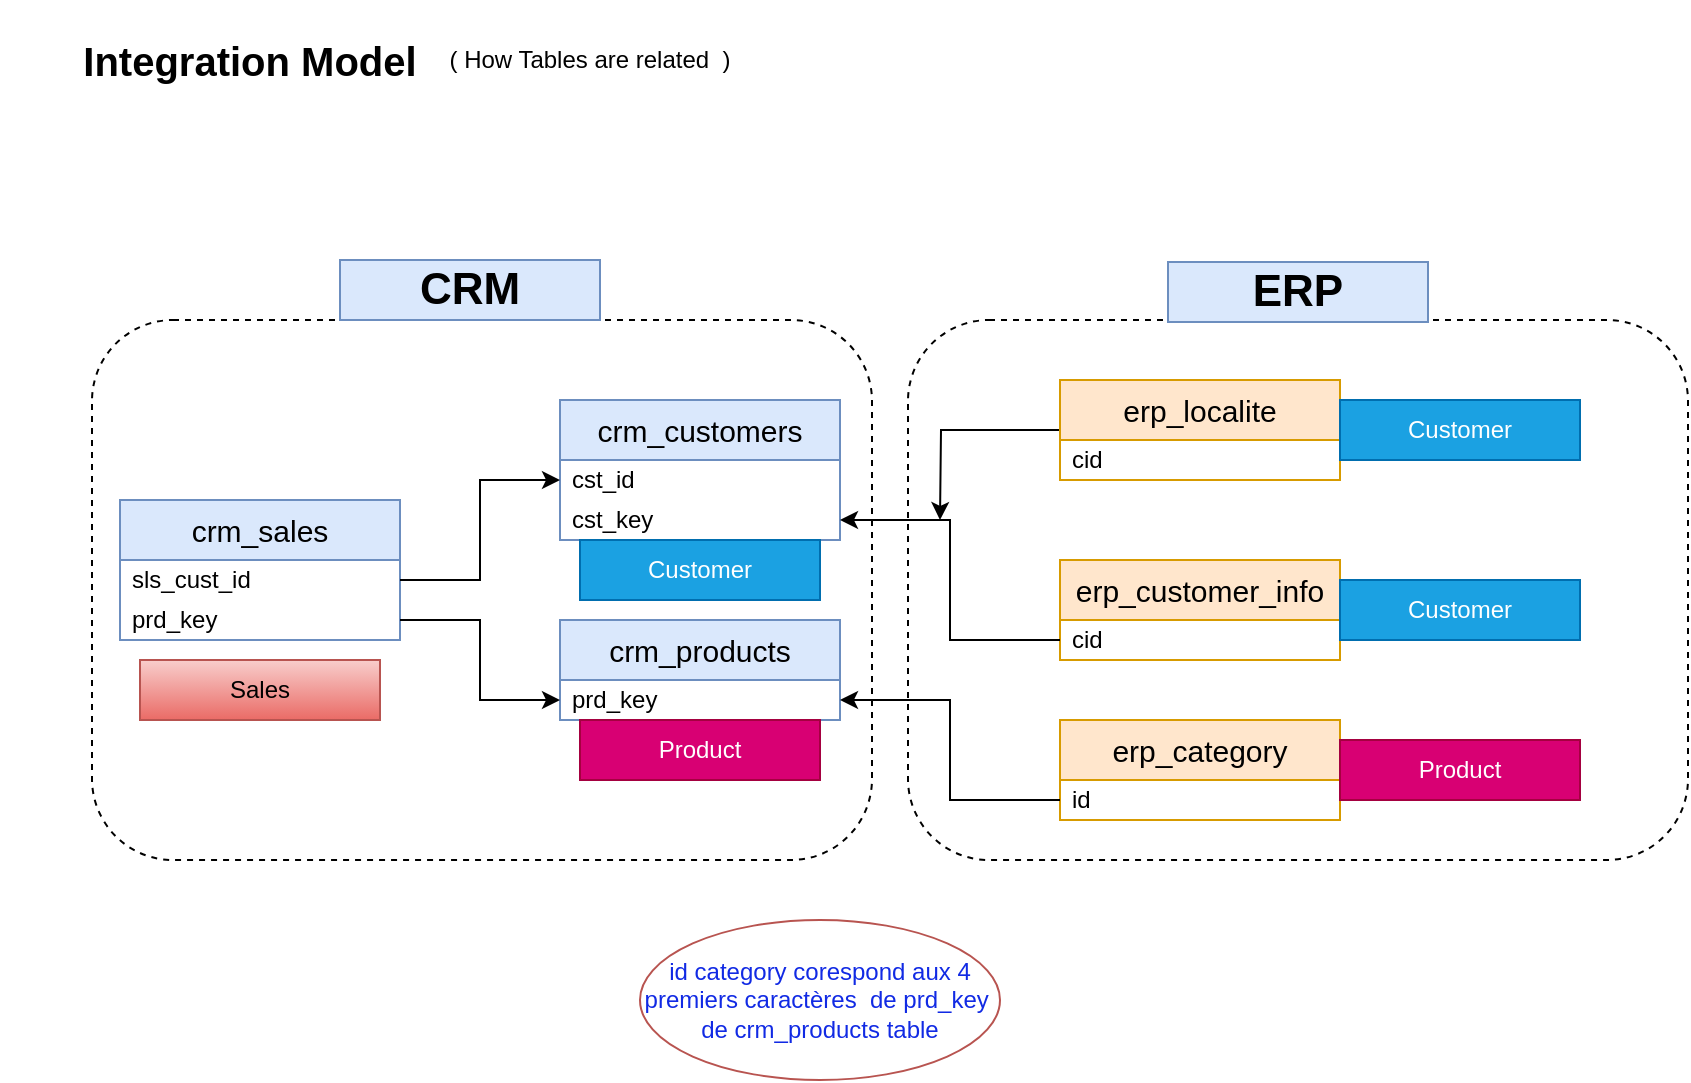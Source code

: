 <mxfile version="26.2.2">
  <diagram name="Page-1" id="YlLWpjYXzvyAv15spiQE">
    <mxGraphModel dx="1871" dy="634" grid="1" gridSize="10" guides="1" tooltips="1" connect="1" arrows="1" fold="1" page="1" pageScale="1" pageWidth="827" pageHeight="1169" math="0" shadow="0">
      <root>
        <mxCell id="0" />
        <mxCell id="1" parent="0" />
        <mxCell id="GU73BiVNuXUofHLvyh32-1" value="Integration Model" style="rounded=0;whiteSpace=wrap;html=1;fontSize=20;fontStyle=1;fillColor=none;strokeColor=none;" parent="1" vertex="1">
          <mxGeometry x="-40" y="130" width="250" height="60" as="geometry" />
        </mxCell>
        <mxCell id="GU73BiVNuXUofHLvyh32-3" value="( How Tables are related&amp;nbsp; )" style="rounded=0;whiteSpace=wrap;html=1;fillColor=none;strokeColor=none;" parent="1" vertex="1">
          <mxGeometry x="170" y="130" width="170" height="60" as="geometry" />
        </mxCell>
        <mxCell id="GU73BiVNuXUofHLvyh32-4" value="crm_sales" style="swimlane;fontStyle=0;childLayout=stackLayout;horizontal=1;startSize=30;horizontalStack=0;resizeParent=1;resizeParentMax=0;resizeLast=0;collapsible=1;marginBottom=0;whiteSpace=wrap;html=1;fillColor=#dae8fc;strokeColor=#6c8ebf;fontSize=15;" parent="1" vertex="1">
          <mxGeometry x="20" y="380" width="140" height="70" as="geometry" />
        </mxCell>
        <mxCell id="GU73BiVNuXUofHLvyh32-5" value="sls_cust_id" style="text;strokeColor=none;fillColor=none;align=left;verticalAlign=middle;spacingLeft=4;spacingRight=4;overflow=hidden;points=[[0,0.5],[1,0.5]];portConstraint=eastwest;rotatable=0;whiteSpace=wrap;html=1;" parent="GU73BiVNuXUofHLvyh32-4" vertex="1">
          <mxGeometry y="30" width="140" height="20" as="geometry" />
        </mxCell>
        <mxCell id="GU73BiVNuXUofHLvyh32-12" value="prd_key" style="text;strokeColor=none;fillColor=none;align=left;verticalAlign=middle;spacingLeft=4;spacingRight=4;overflow=hidden;points=[[0,0.5],[1,0.5]];portConstraint=eastwest;rotatable=0;whiteSpace=wrap;html=1;" parent="GU73BiVNuXUofHLvyh32-4" vertex="1">
          <mxGeometry y="50" width="140" height="20" as="geometry" />
        </mxCell>
        <mxCell id="GU73BiVNuXUofHLvyh32-8" value="crm_products" style="swimlane;fontStyle=0;childLayout=stackLayout;horizontal=1;startSize=30;horizontalStack=0;resizeParent=1;resizeParentMax=0;resizeLast=0;collapsible=1;marginBottom=0;whiteSpace=wrap;html=1;fillColor=#dae8fc;strokeColor=#6c8ebf;fontSize=15;" parent="1" vertex="1">
          <mxGeometry x="240" y="440" width="140" height="50" as="geometry" />
        </mxCell>
        <mxCell id="GU73BiVNuXUofHLvyh32-9" value="prd_key" style="text;strokeColor=none;fillColor=none;align=left;verticalAlign=middle;spacingLeft=4;spacingRight=4;overflow=hidden;points=[[0,0.5],[1,0.5]];portConstraint=eastwest;rotatable=0;whiteSpace=wrap;html=1;" parent="GU73BiVNuXUofHLvyh32-8" vertex="1">
          <mxGeometry y="30" width="140" height="20" as="geometry" />
        </mxCell>
        <mxCell id="GU73BiVNuXUofHLvyh32-10" value="crm_customers" style="swimlane;fontStyle=0;childLayout=stackLayout;horizontal=1;startSize=30;horizontalStack=0;resizeParent=1;resizeParentMax=0;resizeLast=0;collapsible=1;marginBottom=0;whiteSpace=wrap;html=1;fillColor=#dae8fc;strokeColor=#6c8ebf;fontSize=15;" parent="1" vertex="1">
          <mxGeometry x="240" y="330" width="140" height="70" as="geometry" />
        </mxCell>
        <mxCell id="GU73BiVNuXUofHLvyh32-11" value="cst_id" style="text;strokeColor=none;fillColor=none;align=left;verticalAlign=middle;spacingLeft=4;spacingRight=4;overflow=hidden;points=[[0,0.5],[1,0.5]];portConstraint=eastwest;rotatable=0;whiteSpace=wrap;html=1;" parent="GU73BiVNuXUofHLvyh32-10" vertex="1">
          <mxGeometry y="30" width="140" height="20" as="geometry" />
        </mxCell>
        <mxCell id="GU73BiVNuXUofHLvyh32-17" value="cst_key" style="text;strokeColor=none;fillColor=none;align=left;verticalAlign=middle;spacingLeft=4;spacingRight=4;overflow=hidden;points=[[0,0.5],[1,0.5]];portConstraint=eastwest;rotatable=0;whiteSpace=wrap;html=1;" parent="GU73BiVNuXUofHLvyh32-10" vertex="1">
          <mxGeometry y="50" width="140" height="20" as="geometry" />
        </mxCell>
        <mxCell id="GU73BiVNuXUofHLvyh32-15" style="edgeStyle=orthogonalEdgeStyle;rounded=0;orthogonalLoop=1;jettySize=auto;html=1;entryX=0;entryY=0.5;entryDx=0;entryDy=0;" parent="1" source="GU73BiVNuXUofHLvyh32-12" target="GU73BiVNuXUofHLvyh32-9" edge="1">
          <mxGeometry relative="1" as="geometry" />
        </mxCell>
        <mxCell id="GU73BiVNuXUofHLvyh32-16" style="edgeStyle=orthogonalEdgeStyle;rounded=0;orthogonalLoop=1;jettySize=auto;html=1;entryX=0;entryY=0.5;entryDx=0;entryDy=0;" parent="1" source="GU73BiVNuXUofHLvyh32-5" target="GU73BiVNuXUofHLvyh32-11" edge="1">
          <mxGeometry relative="1" as="geometry" />
        </mxCell>
        <mxCell id="GU73BiVNuXUofHLvyh32-18" value="erp_customer_info" style="swimlane;fontStyle=0;childLayout=stackLayout;horizontal=1;startSize=30;horizontalStack=0;resizeParent=1;resizeParentMax=0;resizeLast=0;collapsible=1;marginBottom=0;whiteSpace=wrap;html=1;fillColor=#ffe6cc;strokeColor=#d79b00;fontSize=15;" parent="1" vertex="1">
          <mxGeometry x="490" y="410" width="140" height="50" as="geometry" />
        </mxCell>
        <mxCell id="GU73BiVNuXUofHLvyh32-19" value="cid" style="text;strokeColor=none;fillColor=none;align=left;verticalAlign=middle;spacingLeft=4;spacingRight=4;overflow=hidden;points=[[0,0.5],[1,0.5]];portConstraint=eastwest;rotatable=0;whiteSpace=wrap;html=1;" parent="GU73BiVNuXUofHLvyh32-18" vertex="1">
          <mxGeometry y="30" width="140" height="20" as="geometry" />
        </mxCell>
        <mxCell id="GU73BiVNuXUofHLvyh32-20" style="edgeStyle=orthogonalEdgeStyle;rounded=0;orthogonalLoop=1;jettySize=auto;html=1;entryX=1;entryY=0.5;entryDx=0;entryDy=0;" parent="1" source="GU73BiVNuXUofHLvyh32-19" target="GU73BiVNuXUofHLvyh32-17" edge="1">
          <mxGeometry relative="1" as="geometry" />
        </mxCell>
        <mxCell id="GU73BiVNuXUofHLvyh32-21" value="erp_category" style="swimlane;fontStyle=0;childLayout=stackLayout;horizontal=1;startSize=30;horizontalStack=0;resizeParent=1;resizeParentMax=0;resizeLast=0;collapsible=1;marginBottom=0;whiteSpace=wrap;html=1;fillColor=#ffe6cc;strokeColor=#d79b00;fontSize=15;" parent="1" vertex="1">
          <mxGeometry x="490" y="490" width="140" height="50" as="geometry" />
        </mxCell>
        <mxCell id="GU73BiVNuXUofHLvyh32-22" value="id" style="text;strokeColor=none;fillColor=none;align=left;verticalAlign=middle;spacingLeft=4;spacingRight=4;overflow=hidden;points=[[0,0.5],[1,0.5]];portConstraint=eastwest;rotatable=0;whiteSpace=wrap;html=1;" parent="GU73BiVNuXUofHLvyh32-21" vertex="1">
          <mxGeometry y="30" width="140" height="20" as="geometry" />
        </mxCell>
        <mxCell id="GU73BiVNuXUofHLvyh32-27" style="edgeStyle=orthogonalEdgeStyle;rounded=0;orthogonalLoop=1;jettySize=auto;html=1;" parent="1" source="GU73BiVNuXUofHLvyh32-23" edge="1">
          <mxGeometry relative="1" as="geometry">
            <mxPoint x="430" y="390" as="targetPoint" />
          </mxGeometry>
        </mxCell>
        <mxCell id="GU73BiVNuXUofHLvyh32-23" value="erp_localite" style="swimlane;fontStyle=0;childLayout=stackLayout;horizontal=1;startSize=30;horizontalStack=0;resizeParent=1;resizeParentMax=0;resizeLast=0;collapsible=1;marginBottom=0;whiteSpace=wrap;html=1;fillColor=#ffe6cc;strokeColor=#d79b00;fontSize=15;" parent="1" vertex="1">
          <mxGeometry x="490" y="320" width="140" height="50" as="geometry" />
        </mxCell>
        <mxCell id="GU73BiVNuXUofHLvyh32-24" value="cid" style="text;strokeColor=none;fillColor=none;align=left;verticalAlign=middle;spacingLeft=4;spacingRight=4;overflow=hidden;points=[[0,0.5],[1,0.5]];portConstraint=eastwest;rotatable=0;whiteSpace=wrap;html=1;" parent="GU73BiVNuXUofHLvyh32-23" vertex="1">
          <mxGeometry y="30" width="140" height="20" as="geometry" />
        </mxCell>
        <mxCell id="GU73BiVNuXUofHLvyh32-25" style="edgeStyle=orthogonalEdgeStyle;rounded=0;orthogonalLoop=1;jettySize=auto;html=1;entryX=1;entryY=0.5;entryDx=0;entryDy=0;" parent="1" source="GU73BiVNuXUofHLvyh32-22" target="GU73BiVNuXUofHLvyh32-9" edge="1">
          <mxGeometry relative="1" as="geometry" />
        </mxCell>
        <mxCell id="GU73BiVNuXUofHLvyh32-26" value="id category corespond aux 4 premiers caractères&amp;nbsp; de prd_key&amp;nbsp; de crm_products table" style="ellipse;whiteSpace=wrap;html=1;fillColor=none;strokeColor=#b85450;fontColor=light-dark(#112ae4, #ededed);" parent="1" vertex="1">
          <mxGeometry x="280" y="590" width="180" height="80" as="geometry" />
        </mxCell>
        <mxCell id="GU73BiVNuXUofHLvyh32-28" value="" style="rounded=1;whiteSpace=wrap;html=1;fillColor=none;dashed=1;" parent="1" vertex="1">
          <mxGeometry x="6" y="290" width="390" height="270" as="geometry" />
        </mxCell>
        <mxCell id="GU73BiVNuXUofHLvyh32-29" value="CRM" style="rounded=0;whiteSpace=wrap;html=1;fontSize=22;fillColor=#dae8fc;strokeColor=#6c8ebf;fontStyle=1" parent="1" vertex="1">
          <mxGeometry x="130" y="260" width="130" height="30" as="geometry" />
        </mxCell>
        <mxCell id="GU73BiVNuXUofHLvyh32-32" value="" style="rounded=1;whiteSpace=wrap;html=1;fillColor=none;dashed=1;" parent="1" vertex="1">
          <mxGeometry x="414" y="290" width="390" height="270" as="geometry" />
        </mxCell>
        <mxCell id="GU73BiVNuXUofHLvyh32-33" value="ERP" style="rounded=0;whiteSpace=wrap;html=1;fontSize=22;fillColor=#dae8fc;strokeColor=#6c8ebf;fontStyle=1" parent="1" vertex="1">
          <mxGeometry x="544" y="261" width="130" height="30" as="geometry" />
        </mxCell>
        <mxCell id="1Gxg4pXKI9UH_4iVvMtq-1" value="Product" style="rounded=0;whiteSpace=wrap;html=1;fillColor=#d80073;strokeColor=#A50040;fontColor=#ffffff;" parent="1" vertex="1">
          <mxGeometry x="250" y="490" width="120" height="30" as="geometry" />
        </mxCell>
        <mxCell id="1Gxg4pXKI9UH_4iVvMtq-2" value="Product" style="rounded=0;whiteSpace=wrap;html=1;fillColor=#d80073;strokeColor=#A50040;fontColor=#ffffff;" parent="1" vertex="1">
          <mxGeometry x="630" y="500" width="120" height="30" as="geometry" />
        </mxCell>
        <mxCell id="1Gxg4pXKI9UH_4iVvMtq-3" value="Customer&lt;span style=&quot;color: rgba(0, 0, 0, 0); font-family: monospace; font-size: 0px; text-align: start; text-wrap-mode: nowrap;&quot;&gt;%3CmxGraphModel%3E%3Croot%3E%3CmxCell%20id%3D%220%22%2F%3E%3CmxCell%20id%3D%221%22%20parent%3D%220%22%2F%3E%3CmxCell%20id%3D%222%22%20value%3D%22Product%22%20style%3D%22rounded%3D0%3BwhiteSpace%3Dwrap%3Bhtml%3D1%3BfillColor%3D%23d80073%3BstrokeColor%3D%23A50040%3BfontColor%3D%23ffffff%3B%22%20vertex%3D%221%22%20parent%3D%221%22%3E%3CmxGeometry%20x%3D%22250%22%20y%3D%22400%22%20width%3D%22120%22%20height%3D%2230%22%20as%3D%22geometry%22%2F%3E%3C%2FmxCell%3E%3C%2Froot%3E%3C%2FmxGraphModel%3E&lt;/span&gt;" style="rounded=0;whiteSpace=wrap;html=1;fillColor=#1ba1e2;strokeColor=#006EAF;fontColor=#ffffff;" parent="1" vertex="1">
          <mxGeometry x="250" y="400" width="120" height="30" as="geometry" />
        </mxCell>
        <mxCell id="1Gxg4pXKI9UH_4iVvMtq-4" value="Customer&lt;span style=&quot;color: rgba(0, 0, 0, 0); font-family: monospace; font-size: 0px; text-align: start; text-wrap-mode: nowrap;&quot;&gt;%3CmxGraphModel%3E%3Croot%3E%3CmxCell%20id%3D%220%22%2F%3E%3CmxCell%20id%3D%221%22%20parent%3D%220%22%2F%3E%3CmxCell%20id%3D%222%22%20value%3D%22Product%22%20style%3D%22rounded%3D0%3BwhiteSpace%3Dwrap%3Bhtml%3D1%3BfillColor%3D%23d80073%3BstrokeColor%3D%23A50040%3BfontColor%3D%23ffffff%3B%22%20vertex%3D%221%22%20parent%3D%221%22%3E%3CmxGeometry%20x%3D%22250%22%20y%3D%22400%22%20width%3D%22120%22%20height%3D%2230%22%20as%3D%22geometry%22%2F%3E%3C%2FmxCell%3E%3C%2Froot%3E%3C%2FmxGraphModel%3E&lt;/span&gt;" style="rounded=0;whiteSpace=wrap;html=1;fillColor=#1ba1e2;strokeColor=#006EAF;fontColor=#ffffff;" parent="1" vertex="1">
          <mxGeometry x="630" y="330" width="120" height="30" as="geometry" />
        </mxCell>
        <mxCell id="1Gxg4pXKI9UH_4iVvMtq-5" value="Customer&lt;span style=&quot;color: rgba(0, 0, 0, 0); font-family: monospace; font-size: 0px; text-align: start; text-wrap-mode: nowrap;&quot;&gt;%3CmxGraphModel%3E%3Croot%3E%3CmxCell%20id%3D%220%22%2F%3E%3CmxCell%20id%3D%221%22%20parent%3D%220%22%2F%3E%3CmxCell%20id%3D%222%22%20value%3D%22Product%22%20style%3D%22rounded%3D0%3BwhiteSpace%3Dwrap%3Bhtml%3D1%3BfillColor%3D%23d80073%3BstrokeColor%3D%23A50040%3BfontColor%3D%23ffffff%3B%22%20vertex%3D%221%22%20parent%3D%221%22%3E%3CmxGeometry%20x%3D%22250%22%20y%3D%22400%22%20width%3D%22120%22%20height%3D%2230%22%20as%3D%22geometry%22%2F%3E%3C%2FmxCell%3E%3C%2Froot%3E%3C%2FmxGraphModel%3E&lt;/span&gt;" style="rounded=0;whiteSpace=wrap;html=1;fillColor=#1ba1e2;strokeColor=#006EAF;fontColor=#ffffff;" parent="1" vertex="1">
          <mxGeometry x="630" y="420" width="120" height="30" as="geometry" />
        </mxCell>
        <mxCell id="2L7rO8yygWa4Ey66mOJc-4" value="Sales" style="rounded=0;whiteSpace=wrap;html=1;fillColor=#f8cecc;strokeColor=#b85450;gradientColor=#ea6b66;" parent="1" vertex="1">
          <mxGeometry x="30" y="460" width="120" height="30" as="geometry" />
        </mxCell>
      </root>
    </mxGraphModel>
  </diagram>
</mxfile>
